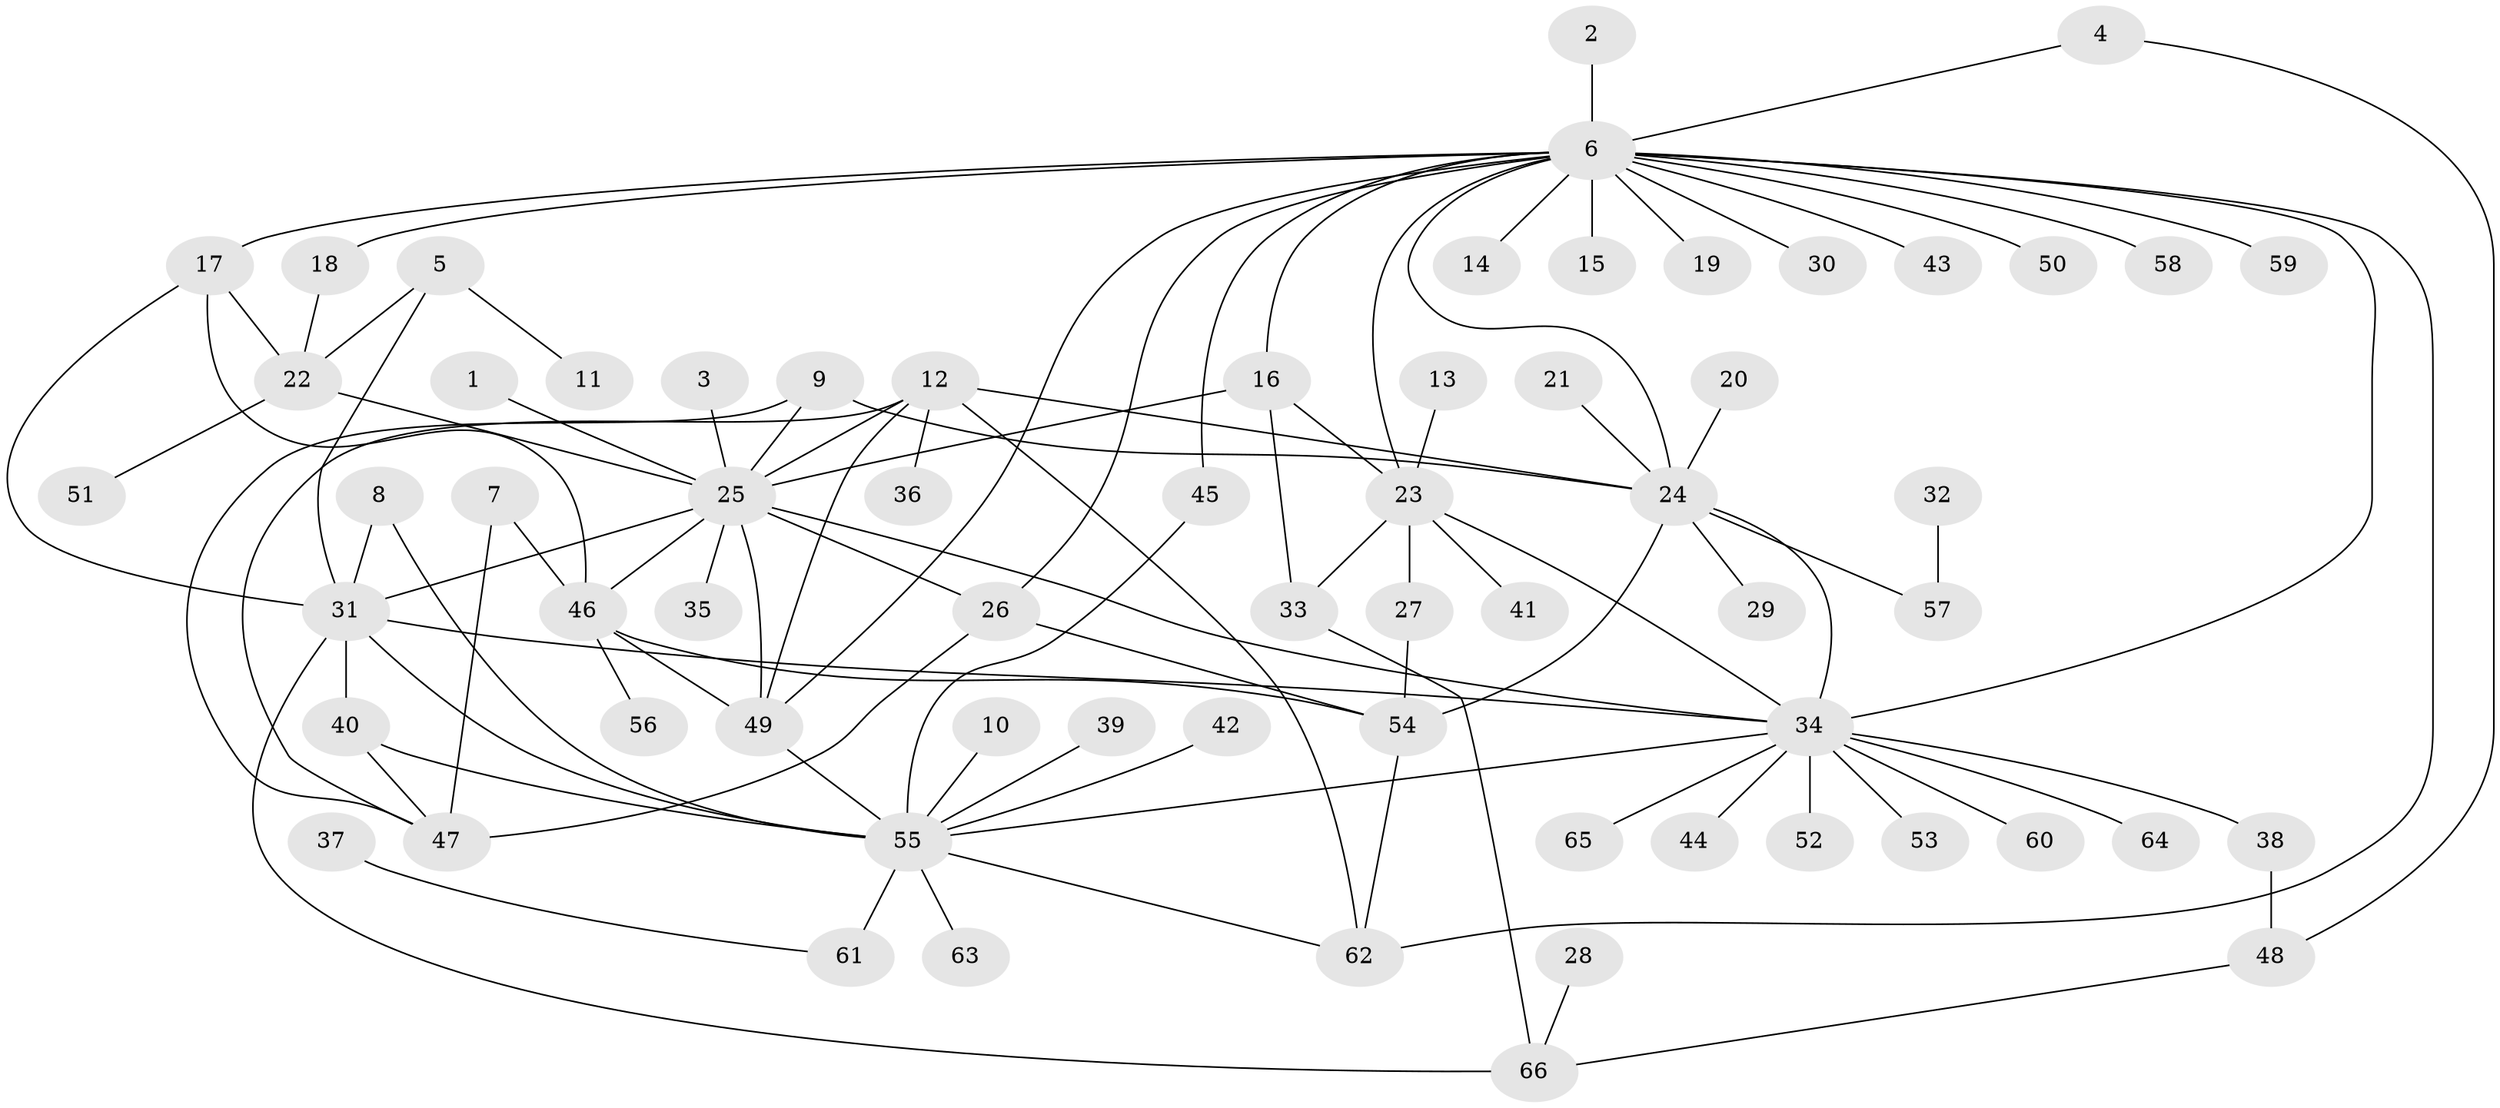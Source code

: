// original degree distribution, {1: 0.48091603053435117, 14: 0.007633587786259542, 16: 0.007633587786259542, 8: 0.022900763358778626, 25: 0.007633587786259542, 13: 0.007633587786259542, 2: 0.26717557251908397, 11: 0.007633587786259542, 15: 0.007633587786259542, 4: 0.04580152671755725, 5: 0.061068702290076333, 3: 0.06870229007633588, 6: 0.007633587786259542}
// Generated by graph-tools (version 1.1) at 2025/01/03/09/25 03:01:44]
// undirected, 66 vertices, 100 edges
graph export_dot {
graph [start="1"]
  node [color=gray90,style=filled];
  1;
  2;
  3;
  4;
  5;
  6;
  7;
  8;
  9;
  10;
  11;
  12;
  13;
  14;
  15;
  16;
  17;
  18;
  19;
  20;
  21;
  22;
  23;
  24;
  25;
  26;
  27;
  28;
  29;
  30;
  31;
  32;
  33;
  34;
  35;
  36;
  37;
  38;
  39;
  40;
  41;
  42;
  43;
  44;
  45;
  46;
  47;
  48;
  49;
  50;
  51;
  52;
  53;
  54;
  55;
  56;
  57;
  58;
  59;
  60;
  61;
  62;
  63;
  64;
  65;
  66;
  1 -- 25 [weight=1.0];
  2 -- 6 [weight=1.0];
  3 -- 25 [weight=1.0];
  4 -- 6 [weight=1.0];
  4 -- 48 [weight=1.0];
  5 -- 11 [weight=1.0];
  5 -- 22 [weight=1.0];
  5 -- 31 [weight=1.0];
  6 -- 14 [weight=1.0];
  6 -- 15 [weight=1.0];
  6 -- 16 [weight=1.0];
  6 -- 17 [weight=1.0];
  6 -- 18 [weight=1.0];
  6 -- 19 [weight=1.0];
  6 -- 23 [weight=1.0];
  6 -- 24 [weight=1.0];
  6 -- 26 [weight=1.0];
  6 -- 30 [weight=1.0];
  6 -- 34 [weight=1.0];
  6 -- 43 [weight=1.0];
  6 -- 45 [weight=1.0];
  6 -- 49 [weight=1.0];
  6 -- 50 [weight=1.0];
  6 -- 58 [weight=1.0];
  6 -- 59 [weight=1.0];
  6 -- 62 [weight=1.0];
  7 -- 46 [weight=1.0];
  7 -- 47 [weight=1.0];
  8 -- 31 [weight=1.0];
  8 -- 55 [weight=1.0];
  9 -- 24 [weight=1.0];
  9 -- 25 [weight=1.0];
  9 -- 47 [weight=1.0];
  10 -- 55 [weight=1.0];
  12 -- 24 [weight=1.0];
  12 -- 25 [weight=1.0];
  12 -- 36 [weight=1.0];
  12 -- 47 [weight=1.0];
  12 -- 49 [weight=1.0];
  12 -- 62 [weight=1.0];
  13 -- 23 [weight=1.0];
  16 -- 23 [weight=1.0];
  16 -- 25 [weight=1.0];
  16 -- 33 [weight=1.0];
  17 -- 22 [weight=1.0];
  17 -- 31 [weight=1.0];
  17 -- 46 [weight=1.0];
  18 -- 22 [weight=1.0];
  20 -- 24 [weight=1.0];
  21 -- 24 [weight=1.0];
  22 -- 25 [weight=1.0];
  22 -- 51 [weight=1.0];
  23 -- 27 [weight=1.0];
  23 -- 33 [weight=1.0];
  23 -- 34 [weight=1.0];
  23 -- 41 [weight=1.0];
  24 -- 29 [weight=1.0];
  24 -- 34 [weight=1.0];
  24 -- 54 [weight=2.0];
  24 -- 57 [weight=1.0];
  25 -- 26 [weight=2.0];
  25 -- 31 [weight=1.0];
  25 -- 34 [weight=1.0];
  25 -- 35 [weight=1.0];
  25 -- 46 [weight=1.0];
  25 -- 49 [weight=1.0];
  26 -- 47 [weight=1.0];
  26 -- 54 [weight=1.0];
  27 -- 54 [weight=1.0];
  28 -- 66 [weight=1.0];
  31 -- 34 [weight=1.0];
  31 -- 40 [weight=1.0];
  31 -- 55 [weight=1.0];
  31 -- 66 [weight=1.0];
  32 -- 57 [weight=1.0];
  33 -- 66 [weight=1.0];
  34 -- 38 [weight=1.0];
  34 -- 44 [weight=1.0];
  34 -- 52 [weight=1.0];
  34 -- 53 [weight=1.0];
  34 -- 55 [weight=1.0];
  34 -- 60 [weight=1.0];
  34 -- 64 [weight=1.0];
  34 -- 65 [weight=1.0];
  37 -- 61 [weight=1.0];
  38 -- 48 [weight=1.0];
  39 -- 55 [weight=1.0];
  40 -- 47 [weight=1.0];
  40 -- 55 [weight=1.0];
  42 -- 55 [weight=1.0];
  45 -- 55 [weight=1.0];
  46 -- 49 [weight=1.0];
  46 -- 54 [weight=1.0];
  46 -- 56 [weight=1.0];
  48 -- 66 [weight=1.0];
  49 -- 55 [weight=1.0];
  54 -- 62 [weight=1.0];
  55 -- 61 [weight=2.0];
  55 -- 62 [weight=1.0];
  55 -- 63 [weight=1.0];
}
